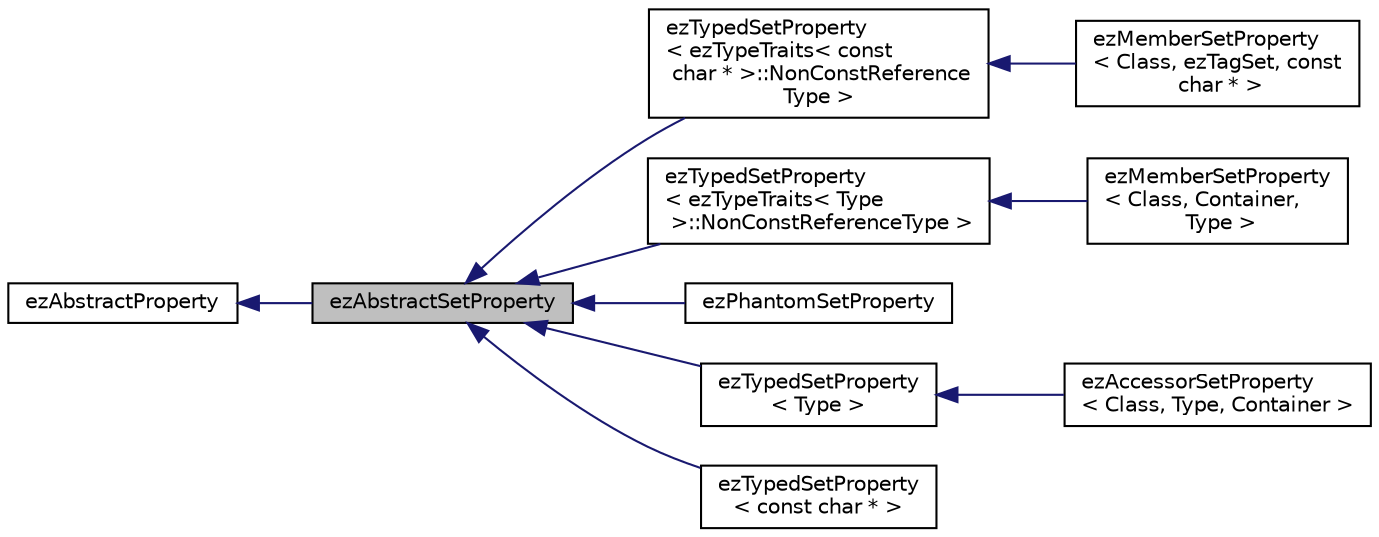 digraph "ezAbstractSetProperty"
{
 // LATEX_PDF_SIZE
  edge [fontname="Helvetica",fontsize="10",labelfontname="Helvetica",labelfontsize="10"];
  node [fontname="Helvetica",fontsize="10",shape=record];
  rankdir="LR";
  Node1 [label="ezAbstractSetProperty",height=0.2,width=0.4,color="black", fillcolor="grey75", style="filled", fontcolor="black",tooltip="The base class for a property that represents a set of values."];
  Node2 -> Node1 [dir="back",color="midnightblue",fontsize="10",style="solid",fontname="Helvetica"];
  Node2 [label="ezAbstractProperty",height=0.2,width=0.4,color="black", fillcolor="white", style="filled",URL="$d6/d81/classez_abstract_property.htm",tooltip="This is the base interface for all properties in the reflection system. It provides enough informatio..."];
  Node1 -> Node3 [dir="back",color="midnightblue",fontsize="10",style="solid",fontname="Helvetica"];
  Node3 [label="ezTypedSetProperty\l\< ezTypeTraits\< const\l char * \>::NonConstReference\lType \>",height=0.2,width=0.4,color="black", fillcolor="white", style="filled",URL="$d4/d93/classez_typed_set_property.htm",tooltip=" "];
  Node3 -> Node4 [dir="back",color="midnightblue",fontsize="10",style="solid",fontname="Helvetica"];
  Node4 [label="ezMemberSetProperty\l\< Class, ezTagSet, const\l char * \>",height=0.2,width=0.4,color="black", fillcolor="white", style="filled",URL="$db/d02/classez_member_set_property_3_01_class_00_01ez_tag_set_00_01const_01char_01_5_01_4.htm",tooltip=" "];
  Node1 -> Node5 [dir="back",color="midnightblue",fontsize="10",style="solid",fontname="Helvetica"];
  Node5 [label="ezTypedSetProperty\l\< ezTypeTraits\< Type\l \>::NonConstReferenceType \>",height=0.2,width=0.4,color="black", fillcolor="white", style="filled",URL="$d4/d93/classez_typed_set_property.htm",tooltip=" "];
  Node5 -> Node6 [dir="back",color="midnightblue",fontsize="10",style="solid",fontname="Helvetica"];
  Node6 [label="ezMemberSetProperty\l\< Class, Container,\l Type \>",height=0.2,width=0.4,color="black", fillcolor="white", style="filled",URL="$dd/db3/classez_member_set_property.htm",tooltip=" "];
  Node1 -> Node7 [dir="back",color="midnightblue",fontsize="10",style="solid",fontname="Helvetica"];
  Node7 [label="ezPhantomSetProperty",height=0.2,width=0.4,color="black", fillcolor="white", style="filled",URL="$d4/da1/classez_phantom_set_property.htm",tooltip=" "];
  Node1 -> Node8 [dir="back",color="midnightblue",fontsize="10",style="solid",fontname="Helvetica"];
  Node8 [label="ezTypedSetProperty\l\< Type \>",height=0.2,width=0.4,color="black", fillcolor="white", style="filled",URL="$d4/d93/classez_typed_set_property.htm",tooltip="Do not cast into this class or any of its derived classes, use ezAbstractSetProperty instead."];
  Node8 -> Node9 [dir="back",color="midnightblue",fontsize="10",style="solid",fontname="Helvetica"];
  Node9 [label="ezAccessorSetProperty\l\< Class, Type, Container \>",height=0.2,width=0.4,color="black", fillcolor="white", style="filled",URL="$d0/d0a/classez_accessor_set_property.htm",tooltip=" "];
  Node1 -> Node10 [dir="back",color="midnightblue",fontsize="10",style="solid",fontname="Helvetica"];
  Node10 [label="ezTypedSetProperty\l\< const char * \>",height=0.2,width=0.4,color="black", fillcolor="white", style="filled",URL="$da/d9d/classez_typed_set_property_3_01const_01char_01_5_01_4.htm",tooltip="Specialization of ezTypedArrayProperty to retain the pointer in const char*."];
}
